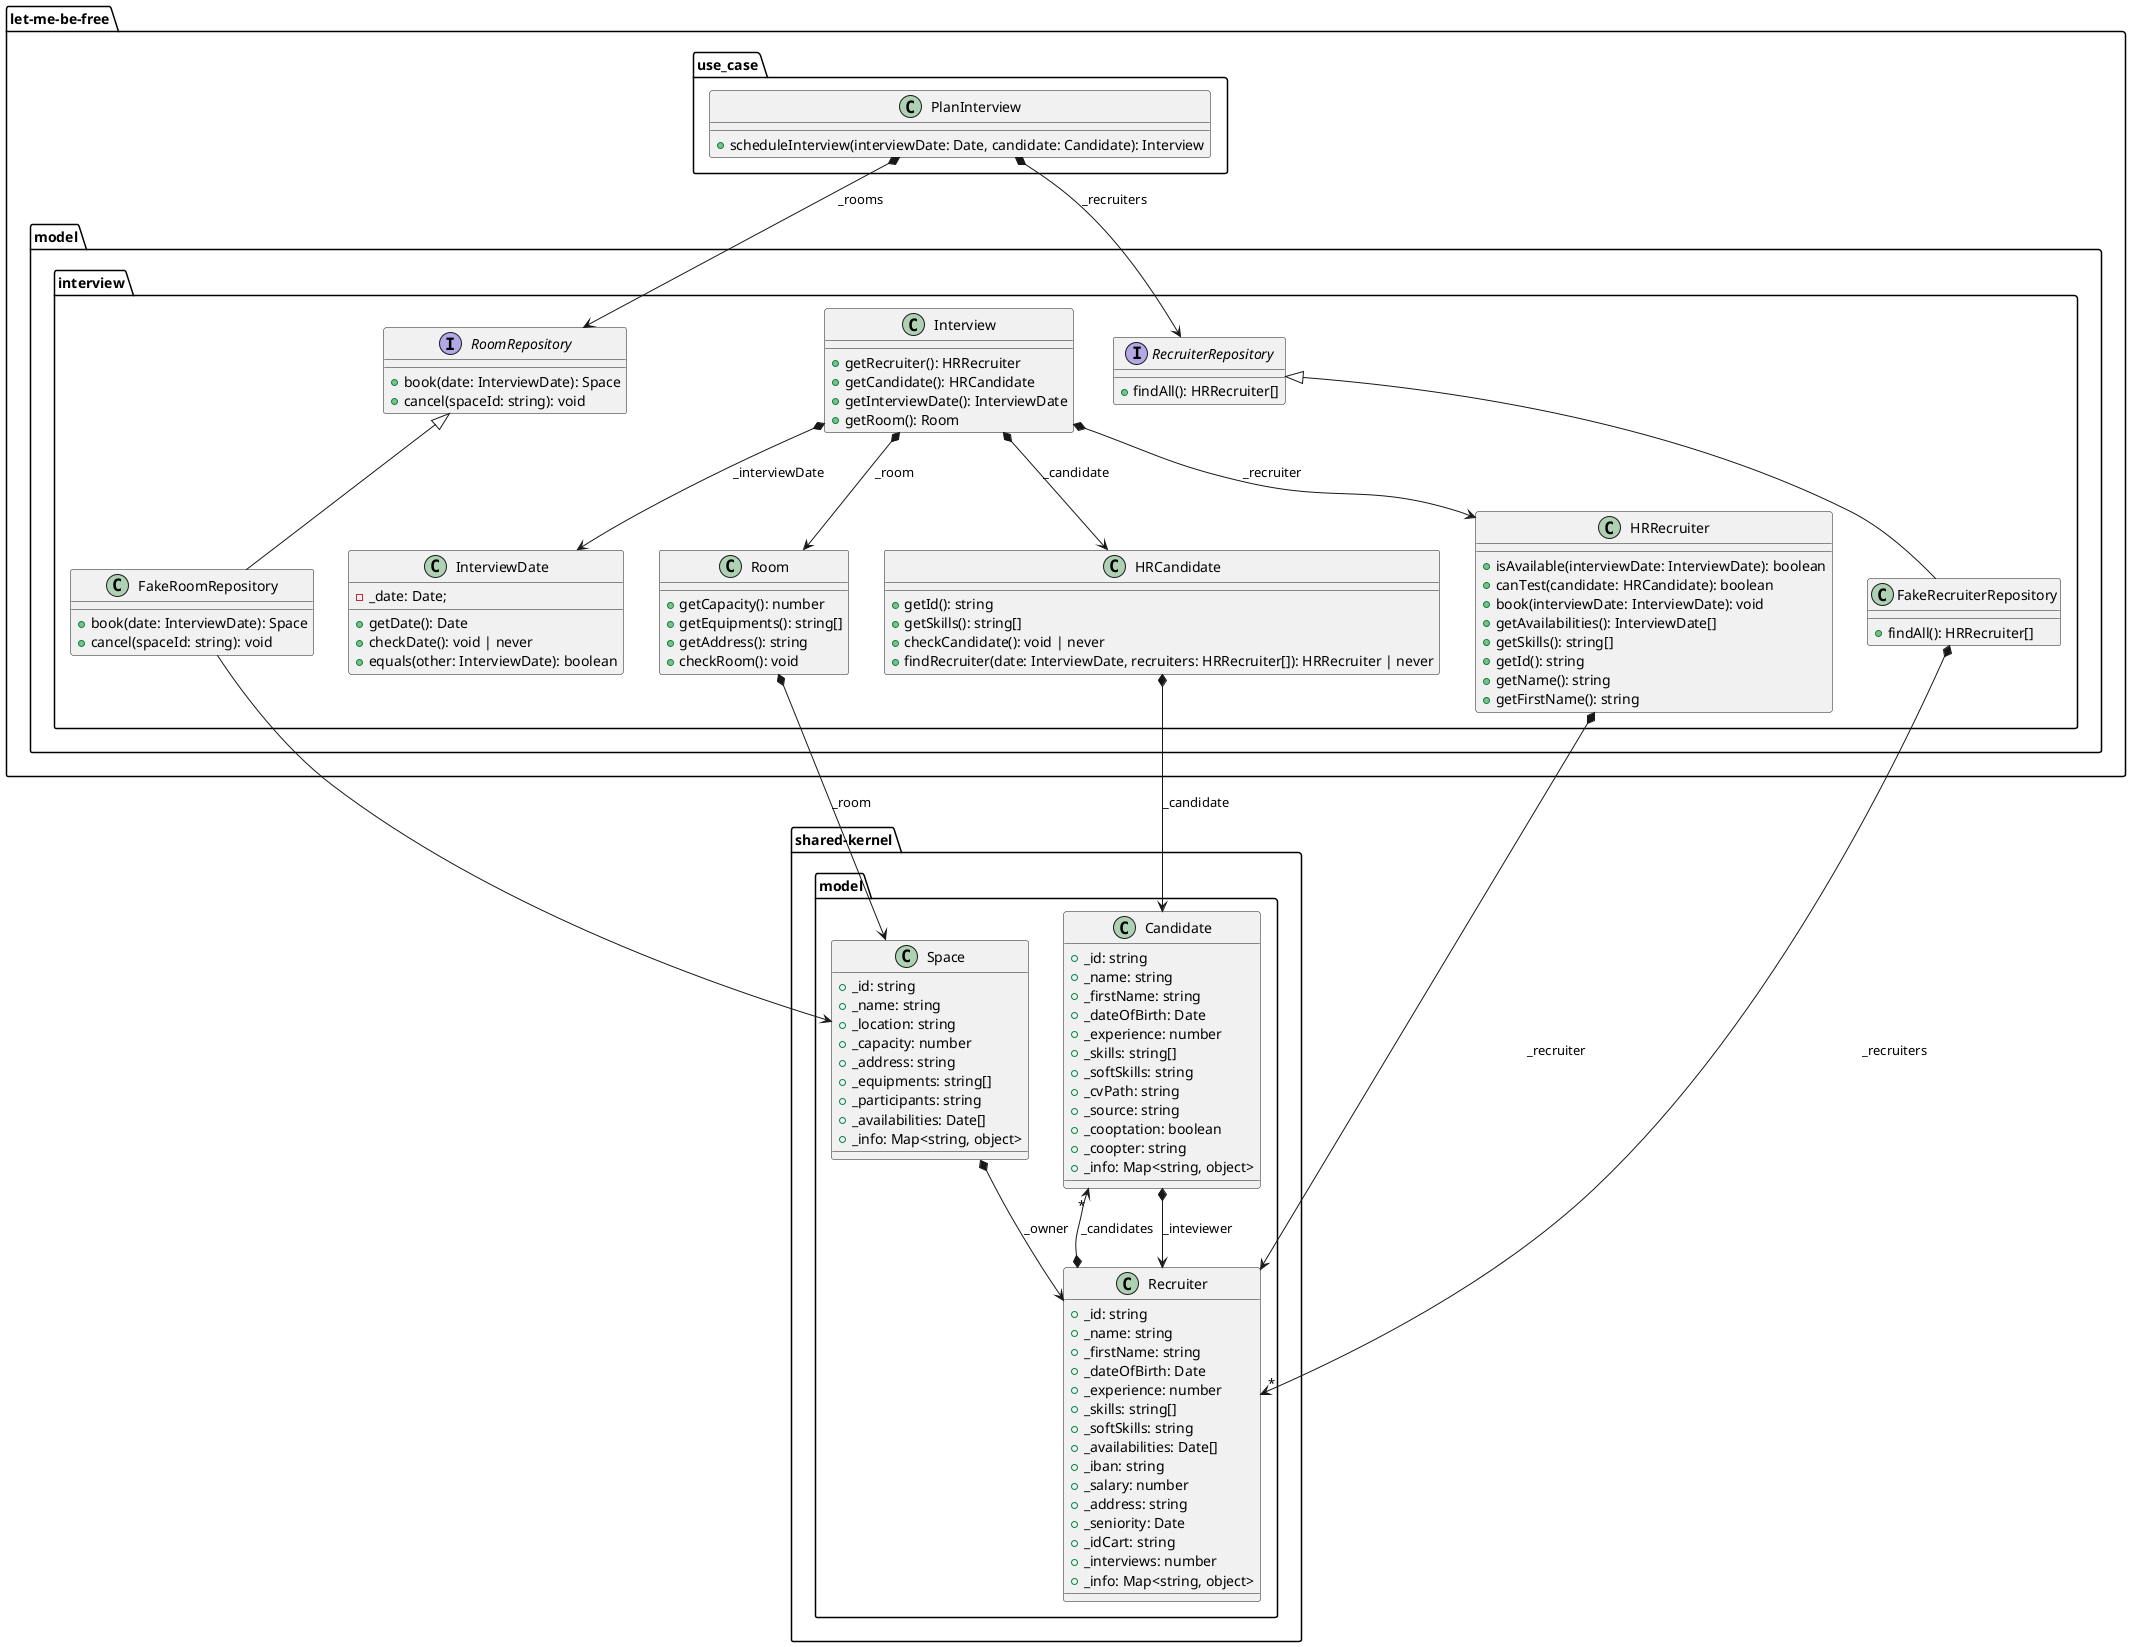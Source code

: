 @startuml name "Domain Model"

package "shared-kernel.model" {
    class Candidate {
        +_id: string
        +_name: string
        +_firstName: string
        +_dateOfBirth: Date
        +_experience: number
        +_skills: string[]
        +_softSkills: string
        +_cvPath: string
        +_source: string
        +_cooptation: boolean
        +_coopter: string
        +_info: Map<string, object>
    }

    class Recruiter {
        +_id: string
        +_name: string
        +_firstName: string
        +_dateOfBirth: Date
        +_experience: number
        +_skills: string[]
        +_softSkills: string
        +_availabilities: Date[]
        +_iban: string
        +_salary: number
        +_address: string
        +_seniority: Date
        +_idCart: string
        +_interviews: number
        +_info: Map<string, object>
    }

    class Space {
        +_id: string
        +_name: string
        +_location: string
        +_capacity: number
        +_address: string
        +_equipments: string[]
        +_participants: string
        +_availabilities: Date[]
        +_info: Map<string, object>
    }

    Space *--> Recruiter : _owner
    Recruiter <--* Candidate : _inteviewer
    Candidate "*" <--* Recruiter : _candidates
}

package "let-me-be-free.model.interview" {
    interface RecruiterRepository {
        +findAll(): HRRecruiter[]
    }

    interface RoomRepository {
        +book(date: InterviewDate): Space
        +cancel(spaceId: string): void
    }

    class Interview {
        + getRecruiter(): HRRecruiter
        + getCandidate(): HRCandidate
        + getInterviewDate(): InterviewDate
        + getRoom(): Room
    }

    class InterviewDate {
        -_date: Date;
        + getDate(): Date
        + checkDate(): void | never
        + equals(other: InterviewDate): boolean 
    }

    class Room {
        +getCapacity(): number
        +getEquipments(): string[]
        +getAddress(): string
        +checkRoom(): void
    }

    class HRRecruiter {
        + isAvailable(interviewDate: InterviewDate): boolean
        + canTest(candidate: HRCandidate): boolean
        + book(interviewDate: InterviewDate): void
        + getAvailabilities(): InterviewDate[]
        + getSkills(): string[]
        + getId(): string
        + getName(): string
        + getFirstName(): string
    }

    class HRCandidate {
        +getId(): string
        +getSkills(): string[]
        +checkCandidate(): void | never
        +findRecruiter(date: InterviewDate, recruiters: HRRecruiter[]): HRRecruiter | never

    }

    class FakeRoomRepository extends RoomRepository {
        +book(date: InterviewDate): Space
        +cancel(spaceId: string): void
    }

    class FakeRecruiterRepository extends RecruiterRepository {
        +findAll(): HRRecruiter[]
    }

    FakeRoomRepository --> Space
    FakeRecruiterRepository *--> "*" Recruiter : _recruiters
    HRCandidate *--> Candidate : _candidate
    HRRecruiter *--> Recruiter : _recruiter
    Interview *--> InterviewDate : _interviewDate
    Interview *--> HRRecruiter : _recruiter
    Interview *--> HRCandidate : _candidate
    Interview *--> Room : _room
    Room *--> Space : _room
}

package "let-me-be-free.use_case" {
    class PlanInterview {
        +scheduleInterview(interviewDate: Date, candidate: Candidate): Interview
    }

    PlanInterview *--> RecruiterRepository : _recruiters
    PlanInterview *--> RoomRepository : _rooms
}
@enduml